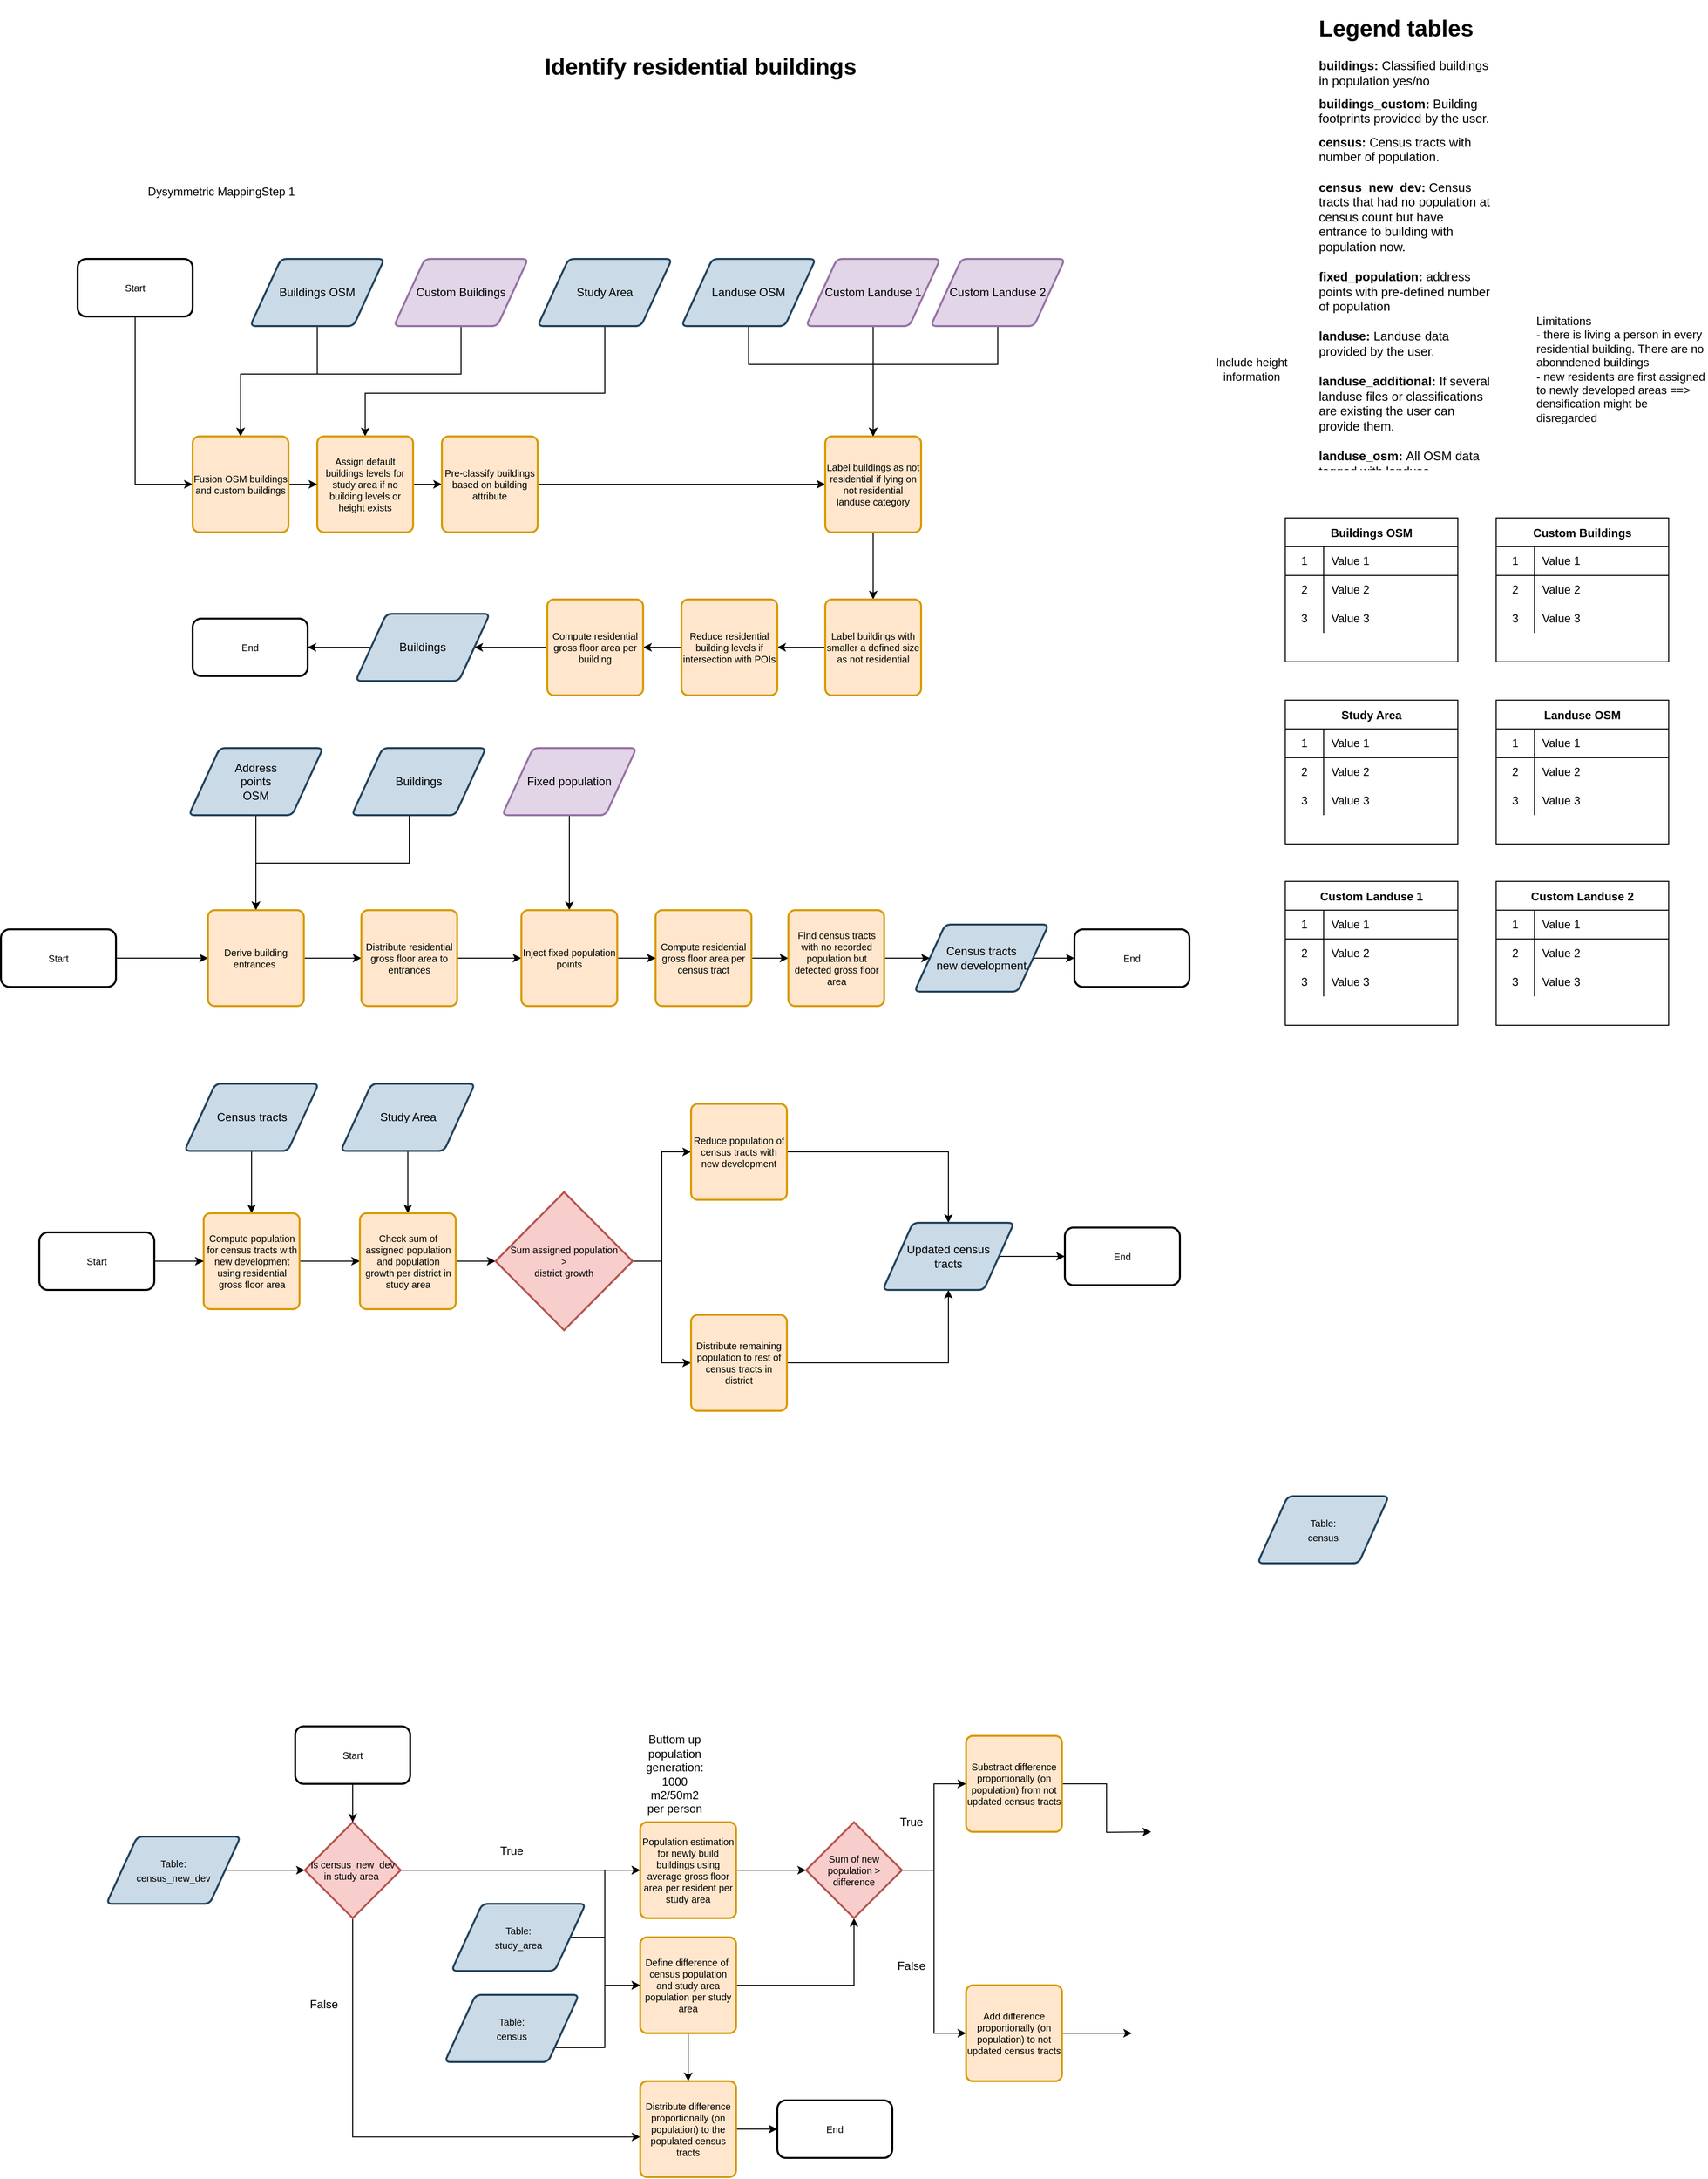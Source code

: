 <mxfile version="14.8.0" type="github" pages="2">
  <diagram id="gSiPfwgvA54Z1C3vehDS" name="Page-1">
    <mxGraphModel dx="2757" dy="1066" grid="1" gridSize="10" guides="1" tooltips="1" connect="1" arrows="1" fold="1" page="1" pageScale="1" pageWidth="827" pageHeight="1169" math="0" shadow="0">
      <root>
        <mxCell id="0" />
        <mxCell id="1" parent="0" />
        <mxCell id="zYgc90g8Zmz4CVXkP-po-25" style="edgeStyle=orthogonalEdgeStyle;rounded=0;orthogonalLoop=1;jettySize=auto;html=1;entryX=0;entryY=0.5;entryDx=0;entryDy=0;" parent="1" source="79B8dK87wqLwpo8yn6WV-3" target="Ia5hEZytAEmgdlomByLA-23" edge="1">
          <mxGeometry relative="1" as="geometry" />
        </mxCell>
        <mxCell id="79B8dK87wqLwpo8yn6WV-3" value="&lt;font style=&quot;font-size: 10px;&quot;&gt;Start&lt;/font&gt;" style="rounded=1;whiteSpace=wrap;html=1;strokeWidth=2;fontSize=10;" parent="1" vertex="1">
          <mxGeometry x="10" y="300" width="120" height="60" as="geometry" />
        </mxCell>
        <mxCell id="Ia5hEZytAEmgdlomByLA-24" style="edgeStyle=orthogonalEdgeStyle;rounded=0;orthogonalLoop=1;jettySize=auto;html=1;entryX=0.5;entryY=0;entryDx=0;entryDy=0;" parent="1" source="79B8dK87wqLwpo8yn6WV-5" target="Ia5hEZytAEmgdlomByLA-23" edge="1">
          <mxGeometry relative="1" as="geometry">
            <Array as="points">
              <mxPoint x="260" y="420" />
              <mxPoint x="180" y="420" />
            </Array>
          </mxGeometry>
        </mxCell>
        <mxCell id="79B8dK87wqLwpo8yn6WV-5" value="Buildings OSM" style="shape=parallelogram;html=1;strokeWidth=2;perimeter=parallelogramPerimeter;whiteSpace=wrap;rounded=1;arcSize=12;size=0.23;strokeColor=#23445d;fillColor=#CADAE6;" parent="1" vertex="1">
          <mxGeometry x="190" y="300" width="140" height="70" as="geometry" />
        </mxCell>
        <mxCell id="Ia5hEZytAEmgdlomByLA-28" style="edgeStyle=orthogonalEdgeStyle;rounded=0;orthogonalLoop=1;jettySize=auto;html=1;" parent="1" source="79B8dK87wqLwpo8yn6WV-6" target="79B8dK87wqLwpo8yn6WV-12" edge="1">
          <mxGeometry relative="1" as="geometry">
            <Array as="points">
              <mxPoint x="560" y="440" />
              <mxPoint x="310" y="440" />
            </Array>
          </mxGeometry>
        </mxCell>
        <mxCell id="79B8dK87wqLwpo8yn6WV-6" value="&lt;font style=&quot;font-size: 12px&quot;&gt;Study Area&lt;/font&gt;" style="shape=parallelogram;html=1;strokeWidth=2;perimeter=parallelogramPerimeter;whiteSpace=wrap;rounded=1;arcSize=12;size=0.23;strokeColor=#23445d;fillColor=#CADAE6;" parent="1" vertex="1">
          <mxGeometry x="490" y="300" width="140" height="70" as="geometry" />
        </mxCell>
        <mxCell id="79B8dK87wqLwpo8yn6WV-23" style="edgeStyle=orthogonalEdgeStyle;rounded=0;orthogonalLoop=1;jettySize=auto;html=1;entryX=0;entryY=0.5;entryDx=0;entryDy=0;fontSize=10;" parent="1" source="79B8dK87wqLwpo8yn6WV-12" target="79B8dK87wqLwpo8yn6WV-13" edge="1">
          <mxGeometry relative="1" as="geometry" />
        </mxCell>
        <mxCell id="79B8dK87wqLwpo8yn6WV-12" value="Assign default buildings levels for study area if no building levels or height exists" style="rounded=1;whiteSpace=wrap;html=1;absoluteArcSize=1;arcSize=14;strokeWidth=2;fontSize=10;fillColor=#ffe6cc;strokeColor=#d79b00;" parent="1" vertex="1">
          <mxGeometry x="260" y="485" width="100" height="100" as="geometry" />
        </mxCell>
        <mxCell id="dN0qMM9BU-N8yEWdNGNO-8" style="edgeStyle=orthogonalEdgeStyle;rounded=0;orthogonalLoop=1;jettySize=auto;html=1;entryX=0;entryY=0.5;entryDx=0;entryDy=0;" parent="1" source="79B8dK87wqLwpo8yn6WV-13" target="79B8dK87wqLwpo8yn6WV-25" edge="1">
          <mxGeometry relative="1" as="geometry" />
        </mxCell>
        <mxCell id="79B8dK87wqLwpo8yn6WV-13" value="Pre-classify buildings based on building attribute" style="rounded=1;whiteSpace=wrap;html=1;absoluteArcSize=1;arcSize=14;strokeWidth=2;fontSize=10;fillColor=#ffe6cc;strokeColor=#d79b00;" parent="1" vertex="1">
          <mxGeometry x="390" y="485" width="100" height="100" as="geometry" />
        </mxCell>
        <mxCell id="dN0qMM9BU-N8yEWdNGNO-6" value="" style="edgeStyle=orthogonalEdgeStyle;rounded=0;orthogonalLoop=1;jettySize=auto;html=1;" parent="1" source="79B8dK87wqLwpo8yn6WV-18" target="79B8dK87wqLwpo8yn6WV-25" edge="1">
          <mxGeometry relative="1" as="geometry" />
        </mxCell>
        <mxCell id="79B8dK87wqLwpo8yn6WV-18" value="&lt;font style=&quot;font-size: 12px&quot;&gt;Custom Landuse 1&lt;/font&gt;" style="shape=parallelogram;html=1;strokeWidth=2;perimeter=parallelogramPerimeter;whiteSpace=wrap;rounded=1;arcSize=12;size=0.23;strokeColor=#9673a6;fillColor=#e1d5e7;" parent="1" vertex="1">
          <mxGeometry x="770" y="300" width="140" height="70" as="geometry" />
        </mxCell>
        <mxCell id="Ia5hEZytAEmgdlomByLA-5" style="edgeStyle=orthogonalEdgeStyle;rounded=0;orthogonalLoop=1;jettySize=auto;html=1;" parent="1" source="79B8dK87wqLwpo8yn6WV-24" target="79B8dK87wqLwpo8yn6WV-25" edge="1">
          <mxGeometry relative="1" as="geometry">
            <Array as="points">
              <mxPoint x="710" y="410" />
              <mxPoint x="840" y="410" />
            </Array>
          </mxGeometry>
        </mxCell>
        <mxCell id="79B8dK87wqLwpo8yn6WV-24" value="&lt;font&gt;&lt;font style=&quot;font-size: 12px&quot;&gt;Landuse OSM&lt;/font&gt;&lt;br&gt;&lt;/font&gt;" style="shape=parallelogram;html=1;strokeWidth=2;perimeter=parallelogramPerimeter;whiteSpace=wrap;rounded=1;arcSize=12;size=0.23;strokeColor=#23445d;fillColor=#CADAE6;" parent="1" vertex="1">
          <mxGeometry x="640" y="300" width="140" height="70" as="geometry" />
        </mxCell>
        <mxCell id="dN0qMM9BU-N8yEWdNGNO-9" value="" style="edgeStyle=orthogonalEdgeStyle;rounded=0;orthogonalLoop=1;jettySize=auto;html=1;" parent="1" source="79B8dK87wqLwpo8yn6WV-25" target="79B8dK87wqLwpo8yn6WV-40" edge="1">
          <mxGeometry relative="1" as="geometry" />
        </mxCell>
        <mxCell id="79B8dK87wqLwpo8yn6WV-25" value="Label buildings as not residential if lying on not residential landuse category" style="rounded=1;whiteSpace=wrap;html=1;absoluteArcSize=1;arcSize=14;strokeWidth=2;fontSize=10;fillColor=#ffe6cc;strokeColor=#d79b00;" parent="1" vertex="1">
          <mxGeometry x="790" y="485" width="100" height="100" as="geometry" />
        </mxCell>
        <mxCell id="Ia5hEZytAEmgdlomByLA-22" value="" style="edgeStyle=orthogonalEdgeStyle;rounded=0;orthogonalLoop=1;jettySize=auto;html=1;" parent="1" source="79B8dK87wqLwpo8yn6WV-40" target="79B8dK87wqLwpo8yn6WV-42" edge="1">
          <mxGeometry relative="1" as="geometry" />
        </mxCell>
        <mxCell id="79B8dK87wqLwpo8yn6WV-40" value="Label buildings with smaller a defined size as not residential" style="rounded=1;whiteSpace=wrap;html=1;absoluteArcSize=1;arcSize=14;strokeWidth=2;fontSize=10;fillColor=#ffe6cc;strokeColor=#d79b00;" parent="1" vertex="1">
          <mxGeometry x="790" y="655" width="100" height="100" as="geometry" />
        </mxCell>
        <mxCell id="zYgc90g8Zmz4CVXkP-po-23" value="" style="edgeStyle=orthogonalEdgeStyle;rounded=0;orthogonalLoop=1;jettySize=auto;html=1;" parent="1" source="79B8dK87wqLwpo8yn6WV-42" target="Ia5hEZytAEmgdlomByLA-44" edge="1">
          <mxGeometry relative="1" as="geometry" />
        </mxCell>
        <mxCell id="79B8dK87wqLwpo8yn6WV-42" value="Reduce residential building levels if intersection with POIs" style="rounded=1;whiteSpace=wrap;html=1;absoluteArcSize=1;arcSize=14;strokeWidth=2;fontSize=10;fillColor=#ffe6cc;strokeColor=#d79b00;" parent="1" vertex="1">
          <mxGeometry x="640" y="655" width="100" height="100" as="geometry" />
        </mxCell>
        <mxCell id="Ia5hEZytAEmgdlomByLA-26" style="edgeStyle=orthogonalEdgeStyle;rounded=0;orthogonalLoop=1;jettySize=auto;html=1;entryX=0.5;entryY=0;entryDx=0;entryDy=0;" parent="1" source="Ia5hEZytAEmgdlomByLA-1" target="Ia5hEZytAEmgdlomByLA-23" edge="1">
          <mxGeometry relative="1" as="geometry">
            <Array as="points">
              <mxPoint x="410" y="420" />
              <mxPoint x="180" y="420" />
            </Array>
          </mxGeometry>
        </mxCell>
        <mxCell id="Ia5hEZytAEmgdlomByLA-1" value="&lt;font style=&quot;font-size: 12px&quot;&gt;Custom Buildings&lt;/font&gt;" style="shape=parallelogram;html=1;strokeWidth=2;perimeter=parallelogramPerimeter;whiteSpace=wrap;rounded=1;arcSize=12;size=0.23;strokeColor=#9673a6;fillColor=#e1d5e7;" parent="1" vertex="1">
          <mxGeometry x="340" y="300" width="140" height="70" as="geometry" />
        </mxCell>
        <mxCell id="Ia5hEZytAEmgdlomByLA-27" value="" style="edgeStyle=orthogonalEdgeStyle;rounded=0;orthogonalLoop=1;jettySize=auto;html=1;" parent="1" source="Ia5hEZytAEmgdlomByLA-23" target="79B8dK87wqLwpo8yn6WV-12" edge="1">
          <mxGeometry relative="1" as="geometry" />
        </mxCell>
        <mxCell id="Ia5hEZytAEmgdlomByLA-23" value="Fusion OSM buildings and custom buildings" style="rounded=1;whiteSpace=wrap;html=1;absoluteArcSize=1;arcSize=14;strokeWidth=2;fontSize=10;fillColor=#ffe6cc;strokeColor=#d79b00;" parent="1" vertex="1">
          <mxGeometry x="130" y="485" width="100" height="100" as="geometry" />
        </mxCell>
        <mxCell id="Ia5hEZytAEmgdlomByLA-30" value="&lt;font style=&quot;font-size: 10px&quot;&gt;End&lt;/font&gt;" style="rounded=1;whiteSpace=wrap;html=1;strokeWidth=2;fontSize=10;" parent="1" vertex="1">
          <mxGeometry x="130" y="675" width="120" height="60" as="geometry" />
        </mxCell>
        <mxCell id="wJF8mjxWtDOm_poNGh10-41" value="" style="edgeStyle=orthogonalEdgeStyle;rounded=0;orthogonalLoop=1;jettySize=auto;html=1;" parent="1" source="Ia5hEZytAEmgdlomByLA-39" target="Ia5hEZytAEmgdlomByLA-43" edge="1">
          <mxGeometry relative="1" as="geometry" />
        </mxCell>
        <mxCell id="Ia5hEZytAEmgdlomByLA-39" value="&lt;font style=&quot;font-size: 10px&quot;&gt;Start&lt;/font&gt;" style="rounded=1;whiteSpace=wrap;html=1;strokeWidth=2;fontSize=10;" parent="1" vertex="1">
          <mxGeometry x="-70" y="999" width="120" height="60" as="geometry" />
        </mxCell>
        <mxCell id="zYgc90g8Zmz4CVXkP-po-4" style="edgeStyle=orthogonalEdgeStyle;rounded=0;orthogonalLoop=1;jettySize=auto;html=1;" parent="1" source="Ia5hEZytAEmgdlomByLA-40" target="Ia5hEZytAEmgdlomByLA-43" edge="1">
          <mxGeometry relative="1" as="geometry">
            <Array as="points">
              <mxPoint x="356" y="930" />
              <mxPoint x="196" y="930" />
            </Array>
          </mxGeometry>
        </mxCell>
        <mxCell id="Ia5hEZytAEmgdlomByLA-40" value="&lt;font&gt;&lt;font style=&quot;font-size: 12px&quot;&gt;Buildings&lt;/font&gt;&lt;br&gt;&lt;/font&gt;" style="shape=parallelogram;html=1;strokeWidth=2;perimeter=parallelogramPerimeter;whiteSpace=wrap;rounded=1;arcSize=12;size=0.23;strokeColor=#23445d;fillColor=#CADAE6;" parent="1" vertex="1">
          <mxGeometry x="296" y="810" width="140" height="70" as="geometry" />
        </mxCell>
        <mxCell id="Ia5hEZytAEmgdlomByLA-45" value="" style="edgeStyle=orthogonalEdgeStyle;rounded=0;orthogonalLoop=1;jettySize=auto;html=1;" parent="1" source="Ia5hEZytAEmgdlomByLA-42" target="Ia5hEZytAEmgdlomByLA-43" edge="1">
          <mxGeometry relative="1" as="geometry" />
        </mxCell>
        <mxCell id="Ia5hEZytAEmgdlomByLA-42" value="&lt;font&gt;&lt;font style=&quot;font-size: 12px&quot;&gt;Address&lt;br&gt;points &lt;br&gt;OSM&lt;/font&gt;&lt;br&gt;&lt;/font&gt;" style="shape=parallelogram;html=1;strokeWidth=2;perimeter=parallelogramPerimeter;whiteSpace=wrap;rounded=1;arcSize=12;size=0.23;strokeColor=#23445d;fillColor=#CADAE6;" parent="1" vertex="1">
          <mxGeometry x="126" y="810" width="140" height="70" as="geometry" />
        </mxCell>
        <mxCell id="zYgc90g8Zmz4CVXkP-po-5" value="" style="edgeStyle=orthogonalEdgeStyle;rounded=0;orthogonalLoop=1;jettySize=auto;html=1;" parent="1" source="Ia5hEZytAEmgdlomByLA-43" target="Ia5hEZytAEmgdlomByLA-47" edge="1">
          <mxGeometry relative="1" as="geometry" />
        </mxCell>
        <mxCell id="Ia5hEZytAEmgdlomByLA-43" value="Derive building entrances&amp;nbsp;" style="rounded=1;whiteSpace=wrap;html=1;absoluteArcSize=1;arcSize=14;strokeWidth=2;fontSize=10;fillColor=#ffe6cc;strokeColor=#d79b00;" parent="1" vertex="1">
          <mxGeometry x="146" y="979" width="100" height="100" as="geometry" />
        </mxCell>
        <mxCell id="zYgc90g8Zmz4CVXkP-po-22" value="" style="edgeStyle=orthogonalEdgeStyle;rounded=0;orthogonalLoop=1;jettySize=auto;html=1;" parent="1" source="Ia5hEZytAEmgdlomByLA-44" target="zYgc90g8Zmz4CVXkP-po-21" edge="1">
          <mxGeometry relative="1" as="geometry" />
        </mxCell>
        <mxCell id="Ia5hEZytAEmgdlomByLA-44" value="Compute residential gross floor area per building" style="rounded=1;whiteSpace=wrap;html=1;absoluteArcSize=1;arcSize=14;strokeWidth=2;fontSize=10;fillColor=#ffe6cc;strokeColor=#d79b00;" parent="1" vertex="1">
          <mxGeometry x="500" y="655" width="100" height="100" as="geometry" />
        </mxCell>
        <mxCell id="9iY5AjlihuMi9OCF5Ucr-62" value="" style="edgeStyle=orthogonalEdgeStyle;rounded=0;orthogonalLoop=1;jettySize=auto;html=1;" edge="1" parent="1" source="Ia5hEZytAEmgdlomByLA-47" target="zYgc90g8Zmz4CVXkP-po-9">
          <mxGeometry relative="1" as="geometry" />
        </mxCell>
        <mxCell id="Ia5hEZytAEmgdlomByLA-47" value="Distribute residential gross floor area to entrances" style="rounded=1;whiteSpace=wrap;html=1;absoluteArcSize=1;arcSize=14;strokeWidth=2;fontSize=10;fillColor=#ffe6cc;strokeColor=#d79b00;" parent="1" vertex="1">
          <mxGeometry x="306" y="979" width="100" height="100" as="geometry" />
        </mxCell>
        <mxCell id="zYgc90g8Zmz4CVXkP-po-10" value="" style="edgeStyle=orthogonalEdgeStyle;rounded=0;orthogonalLoop=1;jettySize=auto;html=1;" parent="1" source="Ia5hEZytAEmgdlomByLA-49" target="zYgc90g8Zmz4CVXkP-po-9" edge="1">
          <mxGeometry relative="1" as="geometry" />
        </mxCell>
        <mxCell id="Ia5hEZytAEmgdlomByLA-49" value="&lt;font&gt;&lt;font style=&quot;font-size: 12px&quot;&gt;Fixed population&lt;/font&gt;&lt;br&gt;&lt;/font&gt;" style="shape=parallelogram;html=1;strokeWidth=2;perimeter=parallelogramPerimeter;whiteSpace=wrap;rounded=1;arcSize=12;size=0.23;strokeColor=#9673a6;fillColor=#e1d5e7;" parent="1" vertex="1">
          <mxGeometry x="453" y="810" width="140" height="70" as="geometry" />
        </mxCell>
        <mxCell id="zYgc90g8Zmz4CVXkP-po-1" value="&lt;font style=&quot;font-size: 24px&quot;&gt;&lt;b&gt;Identify residential buildings&lt;/b&gt;&lt;/font&gt;" style="text;html=1;strokeColor=none;fillColor=none;align=center;verticalAlign=middle;whiteSpace=wrap;rounded=0;" parent="1" vertex="1">
          <mxGeometry x="310" y="90" width="700" height="20" as="geometry" />
        </mxCell>
        <mxCell id="9iY5AjlihuMi9OCF5Ucr-68" value="" style="edgeStyle=orthogonalEdgeStyle;rounded=0;orthogonalLoop=1;jettySize=auto;html=1;" edge="1" parent="1" source="zYgc90g8Zmz4CVXkP-po-6" target="9iY5AjlihuMi9OCF5Ucr-65">
          <mxGeometry relative="1" as="geometry" />
        </mxCell>
        <mxCell id="zYgc90g8Zmz4CVXkP-po-6" value="Compute residential gross floor area per census tract" style="rounded=1;whiteSpace=wrap;html=1;absoluteArcSize=1;arcSize=14;strokeWidth=2;fontSize=10;fillColor=#ffe6cc;strokeColor=#d79b00;" parent="1" vertex="1">
          <mxGeometry x="613" y="979" width="100" height="100" as="geometry" />
        </mxCell>
        <mxCell id="9iY5AjlihuMi9OCF5Ucr-67" value="" style="edgeStyle=orthogonalEdgeStyle;rounded=0;orthogonalLoop=1;jettySize=auto;html=1;" edge="1" parent="1" source="zYgc90g8Zmz4CVXkP-po-9" target="zYgc90g8Zmz4CVXkP-po-6">
          <mxGeometry relative="1" as="geometry" />
        </mxCell>
        <mxCell id="zYgc90g8Zmz4CVXkP-po-9" value="Inject fixed population points" style="rounded=1;whiteSpace=wrap;html=1;absoluteArcSize=1;arcSize=14;strokeWidth=2;fontSize=10;fillColor=#ffe6cc;strokeColor=#d79b00;" parent="1" vertex="1">
          <mxGeometry x="473" y="979" width="100" height="100" as="geometry" />
        </mxCell>
        <mxCell id="zYgc90g8Zmz4CVXkP-po-17" value="Limitations&lt;br&gt;- there is living a person in every residential building. There are no abonndened buildings&lt;br&gt;- new residents are first assigned to newly developed areas ==&amp;gt; densification might be disregarded&lt;br&gt;" style="text;html=1;strokeColor=none;fillColor=none;align=left;verticalAlign=middle;whiteSpace=wrap;rounded=0;" parent="1" vertex="1">
          <mxGeometry x="1530" y="320" width="180" height="190" as="geometry" />
        </mxCell>
        <mxCell id="2Fmk_maczDosi2yWpNws-46" value="" style="edgeStyle=orthogonalEdgeStyle;rounded=0;orthogonalLoop=1;jettySize=auto;html=1;" parent="1" source="zYgc90g8Zmz4CVXkP-po-21" target="Ia5hEZytAEmgdlomByLA-30" edge="1">
          <mxGeometry relative="1" as="geometry" />
        </mxCell>
        <mxCell id="zYgc90g8Zmz4CVXkP-po-21" value="&lt;font&gt;&lt;font style=&quot;font-size: 12px&quot;&gt;Buildings&lt;/font&gt;&lt;br&gt;&lt;/font&gt;" style="shape=parallelogram;html=1;strokeWidth=2;perimeter=parallelogramPerimeter;whiteSpace=wrap;rounded=1;arcSize=12;size=0.23;strokeColor=#23445d;fillColor=#CADAE6;" parent="1" vertex="1">
          <mxGeometry x="300" y="670" width="140" height="70" as="geometry" />
        </mxCell>
        <mxCell id="zYgc90g8Zmz4CVXkP-po-24" value="&lt;h1&gt;&lt;span&gt;Legend tables&lt;/span&gt;&lt;/h1&gt;&lt;h1 style=&quot;font-size: 13px&quot;&gt;&lt;font style=&quot;font-size: 13px&quot;&gt;buildings: &lt;span style=&quot;font-weight: normal&quot;&gt;Classified buildings in population yes/no&amp;nbsp;&lt;/span&gt;&lt;/font&gt;&lt;/h1&gt;&lt;h1 style=&quot;font-size: 13px&quot;&gt;buildings_custom:&lt;span style=&quot;font-weight: normal&quot;&gt; Building footprints provided by the user.&lt;/span&gt;&lt;/h1&gt;&lt;div style=&quot;font-size: 13px&quot;&gt;&lt;font style=&quot;font-size: 13px&quot;&gt;&lt;b&gt;census: &lt;/b&gt;Census tracts with number of population.&lt;/font&gt;&lt;/div&gt;&lt;div style=&quot;font-size: 13px&quot;&gt;&lt;font style=&quot;font-size: 13px&quot;&gt;&lt;br&gt;&lt;/font&gt;&lt;/div&gt;&lt;div style=&quot;font-size: 13px&quot;&gt;&lt;font style=&quot;font-size: 13px&quot;&gt;&lt;b&gt;census_new_dev: &lt;/b&gt;Census tracts that had no population at census count but have entrance to building with population now.&lt;/font&gt;&lt;/div&gt;&lt;div style=&quot;font-size: 13px&quot;&gt;&lt;font style=&quot;font-size: 13px&quot;&gt;&lt;b&gt;&lt;br&gt;&lt;/b&gt;&lt;/font&gt;&lt;/div&gt;&lt;div style=&quot;font-size: 13px&quot;&gt;&lt;b&gt;fixed_population: &lt;/b&gt;address points with pre-defined number of population&lt;/div&gt;&lt;div style=&quot;font-size: 13px&quot;&gt;&lt;font style=&quot;font-size: 13px&quot;&gt;&lt;b&gt;&lt;br&gt;&lt;/b&gt;&lt;/font&gt;&lt;/div&gt;&lt;div style=&quot;font-size: 13px&quot;&gt;&lt;font style=&quot;font-size: 13px&quot;&gt;&lt;b&gt;landuse: &lt;/b&gt;Landuse data provided by the user.&lt;/font&gt;&lt;/div&gt;&lt;div style=&quot;font-size: 13px&quot;&gt;&lt;span style=&quot;font-weight: normal&quot;&gt;&lt;font style=&quot;font-size: 13px&quot;&gt;&lt;br&gt;&lt;/font&gt;&lt;/span&gt;&lt;/div&gt;&lt;div style=&quot;font-size: 13px&quot;&gt;&lt;font style=&quot;font-size: 13px&quot;&gt;&lt;b&gt;landuse_additional:&lt;/b&gt; If several landuse files or classifications are existing the user can provide them.&lt;/font&gt;&lt;/div&gt;&lt;div style=&quot;font-size: 13px&quot;&gt;&lt;font style=&quot;font-size: 13px&quot;&gt;&lt;br&gt;&lt;/font&gt;&lt;/div&gt;&lt;div style=&quot;font-size: 13px&quot;&gt;&lt;font style=&quot;font-size: 13px&quot;&gt;&lt;b&gt;landuse_osm: &lt;/b&gt;All OSM data tagged with landuse.&amp;nbsp;&lt;/font&gt;&lt;/div&gt;&lt;h1 style=&quot;font-size: 13px&quot;&gt;&lt;font style=&quot;font-size: 13px&quot;&gt;planet_osm_polygon:&lt;span style=&quot;font-weight: normal&quot;&gt; All OSM data modelled as Polygon&lt;/span&gt;&lt;/font&gt;&lt;/h1&gt;&lt;div&gt;&lt;font style=&quot;font-size: 13px&quot;&gt;&lt;h1 style=&quot;font-size: 13px&quot;&gt;planet_osm_point:&lt;span style=&quot;font-weight: normal&quot;&gt;&amp;nbsp;All OSM data modelled as Point&lt;/span&gt;&lt;/h1&gt;&lt;div&gt;&lt;span style=&quot;font-weight: normal&quot;&gt;&lt;br&gt;&lt;/span&gt;&lt;/div&gt;&lt;div&gt;&lt;span style=&quot;font-weight: normal&quot;&gt;&lt;br&gt;&lt;/span&gt;&lt;/div&gt;&lt;/font&gt;&lt;/div&gt;&lt;div style=&quot;font-size: 13px&quot;&gt;&lt;span style=&quot;font-weight: normal&quot;&gt;&lt;font style=&quot;font-size: 13px&quot;&gt;&lt;br&gt;&lt;/font&gt;&lt;/span&gt;&lt;/div&gt;&lt;div style=&quot;font-size: 13px&quot;&gt;&lt;span style=&quot;font-weight: normal&quot;&gt;&lt;br&gt;&lt;/span&gt;&lt;/div&gt;&lt;div&gt;&lt;span style=&quot;font-weight: normal&quot;&gt;&lt;br&gt;&lt;/span&gt;&lt;/div&gt;&lt;div&gt;&lt;span style=&quot;font-weight: normal&quot;&gt;&lt;br&gt;&lt;/span&gt;&lt;/div&gt;&lt;div&gt;&lt;span style=&quot;font-weight: normal&quot;&gt;&lt;br&gt;&lt;/span&gt;&lt;/div&gt;" style="text;html=1;strokeColor=none;fillColor=none;spacing=5;spacingTop=-20;whiteSpace=wrap;overflow=hidden;rounded=0;" parent="1" vertex="1">
          <mxGeometry x="1300" y="40" width="190" height="480" as="geometry" />
        </mxCell>
        <mxCell id="2Fmk_maczDosi2yWpNws-30" style="edgeStyle=orthogonalEdgeStyle;rounded=0;orthogonalLoop=1;jettySize=auto;html=1;entryX=0;entryY=0.5;entryDx=0;entryDy=0;" parent="1" source="wJF8mjxWtDOm_poNGh10-19" target="wJF8mjxWtDOm_poNGh10-20" edge="1">
          <mxGeometry relative="1" as="geometry">
            <Array as="points">
              <mxPoint x="560" y="2050" />
              <mxPoint x="560" y="2100" />
            </Array>
          </mxGeometry>
        </mxCell>
        <mxCell id="2Fmk_maczDosi2yWpNws-45" value="" style="edgeStyle=orthogonalEdgeStyle;rounded=0;orthogonalLoop=1;jettySize=auto;html=1;entryX=0;entryY=0.5;entryDx=0;entryDy=0;" parent="1" source="wJF8mjxWtDOm_poNGh10-19" target="2Fmk_maczDosi2yWpNws-13" edge="1">
          <mxGeometry relative="1" as="geometry">
            <mxPoint x="590" y="1980" as="targetPoint" />
            <Array as="points">
              <mxPoint x="560" y="2050" />
              <mxPoint x="560" y="1980" />
            </Array>
          </mxGeometry>
        </mxCell>
        <mxCell id="wJF8mjxWtDOm_poNGh10-19" value="&lt;font style=&quot;font-size: 10px&quot;&gt;Table:&lt;br&gt;study_area&lt;br&gt;&lt;/font&gt;" style="shape=parallelogram;html=1;strokeWidth=2;perimeter=parallelogramPerimeter;whiteSpace=wrap;rounded=1;arcSize=12;size=0.23;strokeColor=#23445d;fillColor=#CADAE6;" parent="1" vertex="1">
          <mxGeometry x="400" y="2015" width="140" height="70" as="geometry" />
        </mxCell>
        <mxCell id="2Fmk_maczDosi2yWpNws-16" value="" style="edgeStyle=orthogonalEdgeStyle;rounded=0;orthogonalLoop=1;jettySize=auto;html=1;" parent="1" source="wJF8mjxWtDOm_poNGh10-20" target="2Fmk_maczDosi2yWpNws-12" edge="1">
          <mxGeometry relative="1" as="geometry" />
        </mxCell>
        <mxCell id="2Fmk_maczDosi2yWpNws-22" style="edgeStyle=orthogonalEdgeStyle;rounded=0;orthogonalLoop=1;jettySize=auto;html=1;entryX=0.5;entryY=1;entryDx=0;entryDy=0;entryPerimeter=0;" parent="1" source="wJF8mjxWtDOm_poNGh10-20" target="2Fmk_maczDosi2yWpNws-18" edge="1">
          <mxGeometry relative="1" as="geometry" />
        </mxCell>
        <mxCell id="wJF8mjxWtDOm_poNGh10-20" value="Define difference of&amp;nbsp; census population and study area population per study area" style="rounded=1;whiteSpace=wrap;html=1;absoluteArcSize=1;arcSize=14;strokeWidth=2;fontSize=10;fillColor=#ffe6cc;strokeColor=#d79b00;" parent="1" vertex="1">
          <mxGeometry x="597" y="2050" width="100" height="100" as="geometry" />
        </mxCell>
        <mxCell id="2Fmk_maczDosi2yWpNws-31" style="edgeStyle=orthogonalEdgeStyle;rounded=0;orthogonalLoop=1;jettySize=auto;html=1;entryX=0;entryY=0.5;entryDx=0;entryDy=0;" parent="1" source="wJF8mjxWtDOm_poNGh10-22" target="wJF8mjxWtDOm_poNGh10-20" edge="1">
          <mxGeometry relative="1" as="geometry">
            <Array as="points">
              <mxPoint x="560" y="2165" />
              <mxPoint x="560" y="2100" />
            </Array>
          </mxGeometry>
        </mxCell>
        <mxCell id="wJF8mjxWtDOm_poNGh10-22" value="&lt;font style=&quot;font-size: 10px&quot;&gt;Table:&lt;br&gt;census&lt;br&gt;&lt;/font&gt;" style="shape=parallelogram;html=1;strokeWidth=2;perimeter=parallelogramPerimeter;whiteSpace=wrap;rounded=1;arcSize=12;size=0.23;strokeColor=#23445d;fillColor=#CADAE6;" parent="1" vertex="1">
          <mxGeometry x="393" y="2110" width="140" height="70" as="geometry" />
        </mxCell>
        <mxCell id="wJF8mjxWtDOm_poNGh10-87" style="edgeStyle=orthogonalEdgeStyle;rounded=0;orthogonalLoop=1;jettySize=auto;html=1;entryX=0;entryY=0.5;entryDx=0;entryDy=0;entryPerimeter=0;" parent="1" source="wJF8mjxWtDOm_poNGh10-76" target="wJF8mjxWtDOm_poNGh10-77" edge="1">
          <mxGeometry relative="1" as="geometry" />
        </mxCell>
        <mxCell id="wJF8mjxWtDOm_poNGh10-76" value="&lt;font style=&quot;font-size: 10px&quot;&gt;Table:&lt;br&gt;census_new_dev&lt;br&gt;&lt;/font&gt;" style="shape=parallelogram;html=1;strokeWidth=2;perimeter=parallelogramPerimeter;whiteSpace=wrap;rounded=1;arcSize=12;size=0.23;strokeColor=#23445d;fillColor=#CADAE6;" parent="1" vertex="1">
          <mxGeometry x="40" y="1945" width="140" height="70" as="geometry" />
        </mxCell>
        <mxCell id="2Fmk_maczDosi2yWpNws-6" value="" style="edgeStyle=orthogonalEdgeStyle;rounded=0;orthogonalLoop=1;jettySize=auto;html=1;entryX=0;entryY=0.5;entryDx=0;entryDy=0;" parent="1" source="wJF8mjxWtDOm_poNGh10-77" target="2Fmk_maczDosi2yWpNws-13" edge="1">
          <mxGeometry relative="1" as="geometry">
            <mxPoint x="577" y="1980" as="targetPoint" />
          </mxGeometry>
        </mxCell>
        <mxCell id="2Fmk_maczDosi2yWpNws-23" style="edgeStyle=orthogonalEdgeStyle;rounded=0;orthogonalLoop=1;jettySize=auto;html=1;entryX=0.001;entryY=0.581;entryDx=0;entryDy=0;entryPerimeter=0;" parent="1" source="wJF8mjxWtDOm_poNGh10-77" target="2Fmk_maczDosi2yWpNws-12" edge="1">
          <mxGeometry relative="1" as="geometry">
            <Array as="points">
              <mxPoint x="297" y="2258" />
            </Array>
          </mxGeometry>
        </mxCell>
        <mxCell id="wJF8mjxWtDOm_poNGh10-77" value="Is census_new_dev in study area&amp;nbsp;" style="strokeWidth=2;html=1;shape=mxgraph.flowchart.decision;whiteSpace=wrap;rounded=1;fontSize=10;fillColor=#f8cecc;strokeColor=#b85450;" parent="1" vertex="1">
          <mxGeometry x="247" y="1930" width="100" height="100" as="geometry" />
        </mxCell>
        <mxCell id="wJF8mjxWtDOm_poNGh10-83" value="True" style="text;html=1;strokeColor=none;fillColor=none;align=center;verticalAlign=middle;whiteSpace=wrap;rounded=0;" parent="1" vertex="1">
          <mxGeometry x="443" y="1950" width="40" height="20" as="geometry" />
        </mxCell>
        <mxCell id="wJF8mjxWtDOm_poNGh10-85" value="False" style="text;html=1;strokeColor=none;fillColor=none;align=center;verticalAlign=middle;whiteSpace=wrap;rounded=0;" parent="1" vertex="1">
          <mxGeometry x="860" y="2070" width="40" height="20" as="geometry" />
        </mxCell>
        <mxCell id="2Fmk_maczDosi2yWpNws-37" value="" style="edgeStyle=orthogonalEdgeStyle;rounded=0;orthogonalLoop=1;jettySize=auto;html=1;" parent="1" source="2Fmk_maczDosi2yWpNws-12" target="2Fmk_maczDosi2yWpNws-36" edge="1">
          <mxGeometry relative="1" as="geometry" />
        </mxCell>
        <mxCell id="2Fmk_maczDosi2yWpNws-12" value="Distribute difference proportionally (on population) to the populated census tracts" style="rounded=1;whiteSpace=wrap;html=1;absoluteArcSize=1;arcSize=14;strokeWidth=2;fontSize=10;fillColor=#ffe6cc;strokeColor=#d79b00;" parent="1" vertex="1">
          <mxGeometry x="597" y="2200" width="100" height="100" as="geometry" />
        </mxCell>
        <mxCell id="2Fmk_maczDosi2yWpNws-19" value="" style="edgeStyle=orthogonalEdgeStyle;rounded=0;orthogonalLoop=1;jettySize=auto;html=1;" parent="1" source="2Fmk_maczDosi2yWpNws-13" target="2Fmk_maczDosi2yWpNws-18" edge="1">
          <mxGeometry relative="1" as="geometry" />
        </mxCell>
        <mxCell id="2Fmk_maczDosi2yWpNws-13" value="Population estimation for newly build buildings using average gross floor area per resident per study area" style="rounded=1;whiteSpace=wrap;html=1;absoluteArcSize=1;arcSize=14;strokeWidth=2;fontSize=10;fillColor=#ffe6cc;strokeColor=#d79b00;" parent="1" vertex="1">
          <mxGeometry x="597" y="1930" width="100" height="100" as="geometry" />
        </mxCell>
        <mxCell id="2Fmk_maczDosi2yWpNws-24" style="edgeStyle=orthogonalEdgeStyle;rounded=0;orthogonalLoop=1;jettySize=auto;html=1;entryX=0;entryY=0.5;entryDx=0;entryDy=0;" parent="1" source="2Fmk_maczDosi2yWpNws-18" target="2Fmk_maczDosi2yWpNws-20" edge="1">
          <mxGeometry relative="1" as="geometry" />
        </mxCell>
        <mxCell id="2Fmk_maczDosi2yWpNws-25" style="edgeStyle=orthogonalEdgeStyle;rounded=0;orthogonalLoop=1;jettySize=auto;html=1;entryX=0;entryY=0.5;entryDx=0;entryDy=0;" parent="1" source="2Fmk_maczDosi2yWpNws-18" target="2Fmk_maczDosi2yWpNws-21" edge="1">
          <mxGeometry relative="1" as="geometry" />
        </mxCell>
        <mxCell id="2Fmk_maczDosi2yWpNws-18" value="Sum of new population &amp;gt; difference" style="strokeWidth=2;html=1;shape=mxgraph.flowchart.decision;whiteSpace=wrap;rounded=1;fontSize=10;fillColor=#f8cecc;strokeColor=#b85450;" parent="1" vertex="1">
          <mxGeometry x="770" y="1930" width="100" height="100" as="geometry" />
        </mxCell>
        <mxCell id="2Fmk_maczDosi2yWpNws-40" value="" style="edgeStyle=orthogonalEdgeStyle;rounded=0;orthogonalLoop=1;jettySize=auto;html=1;" parent="1" source="2Fmk_maczDosi2yWpNws-20" edge="1">
          <mxGeometry relative="1" as="geometry">
            <mxPoint x="1130" y="1940" as="targetPoint" />
          </mxGeometry>
        </mxCell>
        <mxCell id="2Fmk_maczDosi2yWpNws-20" value="Substract difference proportionally (on population) from not updated census tracts" style="rounded=1;whiteSpace=wrap;html=1;absoluteArcSize=1;arcSize=14;strokeWidth=2;fontSize=10;fillColor=#ffe6cc;strokeColor=#d79b00;" parent="1" vertex="1">
          <mxGeometry x="937" y="1840" width="100" height="100" as="geometry" />
        </mxCell>
        <mxCell id="2Fmk_maczDosi2yWpNws-38" value="" style="edgeStyle=orthogonalEdgeStyle;rounded=0;orthogonalLoop=1;jettySize=auto;html=1;" parent="1" source="2Fmk_maczDosi2yWpNws-21" edge="1">
          <mxGeometry relative="1" as="geometry">
            <mxPoint x="1110" y="2150" as="targetPoint" />
          </mxGeometry>
        </mxCell>
        <mxCell id="2Fmk_maczDosi2yWpNws-21" value="Add difference proportionally (on population) to not updated census tracts" style="rounded=1;whiteSpace=wrap;html=1;absoluteArcSize=1;arcSize=14;strokeWidth=2;fontSize=10;fillColor=#ffe6cc;strokeColor=#d79b00;" parent="1" vertex="1">
          <mxGeometry x="937" y="2100" width="100" height="100" as="geometry" />
        </mxCell>
        <mxCell id="2Fmk_maczDosi2yWpNws-26" value="&lt;font style=&quot;font-size: 10px&quot;&gt;Table:&lt;br&gt;census&lt;br&gt;&lt;/font&gt;" style="shape=parallelogram;html=1;strokeWidth=2;perimeter=parallelogramPerimeter;whiteSpace=wrap;rounded=1;arcSize=12;size=0.23;strokeColor=#23445d;fillColor=#CADAE6;" parent="1" vertex="1">
          <mxGeometry x="1241" y="1590" width="137" height="70" as="geometry" />
        </mxCell>
        <mxCell id="2Fmk_maczDosi2yWpNws-32" value="True" style="text;html=1;strokeColor=none;fillColor=none;align=center;verticalAlign=middle;whiteSpace=wrap;rounded=0;" parent="1" vertex="1">
          <mxGeometry x="860" y="1920" width="40" height="20" as="geometry" />
        </mxCell>
        <mxCell id="2Fmk_maczDosi2yWpNws-36" value="&lt;font style=&quot;font-size: 10px&quot;&gt;End&lt;/font&gt;" style="rounded=1;whiteSpace=wrap;html=1;strokeWidth=2;fontSize=10;" parent="1" vertex="1">
          <mxGeometry x="740" y="2220" width="120" height="60" as="geometry" />
        </mxCell>
        <mxCell id="2Fmk_maczDosi2yWpNws-41" value="False" style="text;html=1;strokeColor=none;fillColor=none;align=center;verticalAlign=middle;whiteSpace=wrap;rounded=0;" parent="1" vertex="1">
          <mxGeometry x="247" y="2110" width="40" height="20" as="geometry" />
        </mxCell>
        <mxCell id="2Fmk_maczDosi2yWpNws-44" value="" style="edgeStyle=orthogonalEdgeStyle;rounded=0;orthogonalLoop=1;jettySize=auto;html=1;" parent="1" source="2Fmk_maczDosi2yWpNws-43" target="wJF8mjxWtDOm_poNGh10-77" edge="1">
          <mxGeometry relative="1" as="geometry" />
        </mxCell>
        <mxCell id="2Fmk_maczDosi2yWpNws-43" value="&lt;font style=&quot;font-size: 10px&quot;&gt;Start&lt;/font&gt;" style="rounded=1;whiteSpace=wrap;html=1;strokeWidth=2;fontSize=10;" parent="1" vertex="1">
          <mxGeometry x="237" y="1830" width="120" height="60" as="geometry" />
        </mxCell>
        <mxCell id="dN0qMM9BU-N8yEWdNGNO-7" style="edgeStyle=orthogonalEdgeStyle;rounded=0;orthogonalLoop=1;jettySize=auto;html=1;entryX=0.5;entryY=0;entryDx=0;entryDy=0;" parent="1" source="dN0qMM9BU-N8yEWdNGNO-5" target="79B8dK87wqLwpo8yn6WV-25" edge="1">
          <mxGeometry relative="1" as="geometry">
            <Array as="points">
              <mxPoint x="970" y="410" />
              <mxPoint x="840" y="410" />
            </Array>
          </mxGeometry>
        </mxCell>
        <mxCell id="dN0qMM9BU-N8yEWdNGNO-5" value="&lt;font style=&quot;font-size: 11px&quot;&gt;&lt;span style=&quot;font-size: 12px&quot;&gt;Custom Landuse 2&lt;/span&gt;&lt;br&gt;&lt;/font&gt;" style="shape=parallelogram;html=1;strokeWidth=2;perimeter=parallelogramPerimeter;whiteSpace=wrap;rounded=1;arcSize=12;size=0.23;strokeColor=#9673a6;fillColor=#e1d5e7;" parent="1" vertex="1">
          <mxGeometry x="900" y="300" width="140" height="70" as="geometry" />
        </mxCell>
        <mxCell id="kg2WgKKPB-7db6LxPs3S-1" value="Include height information" style="text;html=1;strokeColor=none;fillColor=none;align=center;verticalAlign=middle;whiteSpace=wrap;rounded=0;" parent="1" vertex="1">
          <mxGeometry x="1170" y="405" width="130" height="20" as="geometry" />
        </mxCell>
        <mxCell id="kg2WgKKPB-7db6LxPs3S-2" value="Buttom up population generation: 1000 m2/50m2 per person" style="text;html=1;strokeColor=none;fillColor=none;align=center;verticalAlign=middle;whiteSpace=wrap;rounded=0;" parent="1" vertex="1">
          <mxGeometry x="613" y="1870" width="40" height="20" as="geometry" />
        </mxCell>
        <mxCell id="9iY5AjlihuMi9OCF5Ucr-1" value="Buildings OSM" style="shape=table;startSize=30;container=1;collapsible=0;childLayout=tableLayout;fixedRows=1;rowLines=0;fontStyle=1;align=center;" vertex="1" parent="1">
          <mxGeometry x="1270" y="570" width="180" height="150" as="geometry" />
        </mxCell>
        <mxCell id="9iY5AjlihuMi9OCF5Ucr-2" value="" style="shape=partialRectangle;html=1;whiteSpace=wrap;collapsible=0;dropTarget=0;pointerEvents=0;fillColor=none;top=0;left=0;bottom=1;right=0;points=[[0,0.5],[1,0.5]];portConstraint=eastwest;" vertex="1" parent="9iY5AjlihuMi9OCF5Ucr-1">
          <mxGeometry y="30" width="180" height="30" as="geometry" />
        </mxCell>
        <mxCell id="9iY5AjlihuMi9OCF5Ucr-3" value="1" style="shape=partialRectangle;html=1;whiteSpace=wrap;connectable=0;fillColor=none;top=0;left=0;bottom=0;right=0;overflow=hidden;" vertex="1" parent="9iY5AjlihuMi9OCF5Ucr-2">
          <mxGeometry width="40" height="30" as="geometry" />
        </mxCell>
        <mxCell id="9iY5AjlihuMi9OCF5Ucr-4" value="Value 1" style="shape=partialRectangle;html=1;whiteSpace=wrap;connectable=0;fillColor=none;top=0;left=0;bottom=0;right=0;align=left;spacingLeft=6;overflow=hidden;" vertex="1" parent="9iY5AjlihuMi9OCF5Ucr-2">
          <mxGeometry x="40" width="140" height="30" as="geometry" />
        </mxCell>
        <mxCell id="9iY5AjlihuMi9OCF5Ucr-5" value="" style="shape=partialRectangle;html=1;whiteSpace=wrap;collapsible=0;dropTarget=0;pointerEvents=0;fillColor=none;top=0;left=0;bottom=0;right=0;points=[[0,0.5],[1,0.5]];portConstraint=eastwest;" vertex="1" parent="9iY5AjlihuMi9OCF5Ucr-1">
          <mxGeometry y="60" width="180" height="30" as="geometry" />
        </mxCell>
        <mxCell id="9iY5AjlihuMi9OCF5Ucr-6" value="2" style="shape=partialRectangle;html=1;whiteSpace=wrap;connectable=0;fillColor=none;top=0;left=0;bottom=0;right=0;overflow=hidden;" vertex="1" parent="9iY5AjlihuMi9OCF5Ucr-5">
          <mxGeometry width="40" height="30" as="geometry" />
        </mxCell>
        <mxCell id="9iY5AjlihuMi9OCF5Ucr-7" value="Value 2" style="shape=partialRectangle;html=1;whiteSpace=wrap;connectable=0;fillColor=none;top=0;left=0;bottom=0;right=0;align=left;spacingLeft=6;overflow=hidden;" vertex="1" parent="9iY5AjlihuMi9OCF5Ucr-5">
          <mxGeometry x="40" width="140" height="30" as="geometry" />
        </mxCell>
        <mxCell id="9iY5AjlihuMi9OCF5Ucr-8" value="" style="shape=partialRectangle;html=1;whiteSpace=wrap;collapsible=0;dropTarget=0;pointerEvents=0;fillColor=none;top=0;left=0;bottom=0;right=0;points=[[0,0.5],[1,0.5]];portConstraint=eastwest;" vertex="1" parent="9iY5AjlihuMi9OCF5Ucr-1">
          <mxGeometry y="90" width="180" height="30" as="geometry" />
        </mxCell>
        <mxCell id="9iY5AjlihuMi9OCF5Ucr-9" value="3" style="shape=partialRectangle;html=1;whiteSpace=wrap;connectable=0;fillColor=none;top=0;left=0;bottom=0;right=0;overflow=hidden;" vertex="1" parent="9iY5AjlihuMi9OCF5Ucr-8">
          <mxGeometry width="40" height="30" as="geometry" />
        </mxCell>
        <mxCell id="9iY5AjlihuMi9OCF5Ucr-10" value="Value 3" style="shape=partialRectangle;html=1;whiteSpace=wrap;connectable=0;fillColor=none;top=0;left=0;bottom=0;right=0;align=left;spacingLeft=6;overflow=hidden;" vertex="1" parent="9iY5AjlihuMi9OCF5Ucr-8">
          <mxGeometry x="40" width="140" height="30" as="geometry" />
        </mxCell>
        <mxCell id="9iY5AjlihuMi9OCF5Ucr-11" value="Custom Buildings" style="shape=table;startSize=30;container=1;collapsible=0;childLayout=tableLayout;fixedRows=1;rowLines=0;fontStyle=1;align=center;" vertex="1" parent="1">
          <mxGeometry x="1490" y="570" width="180" height="150" as="geometry" />
        </mxCell>
        <mxCell id="9iY5AjlihuMi9OCF5Ucr-12" value="" style="shape=partialRectangle;html=1;whiteSpace=wrap;collapsible=0;dropTarget=0;pointerEvents=0;fillColor=none;top=0;left=0;bottom=1;right=0;points=[[0,0.5],[1,0.5]];portConstraint=eastwest;" vertex="1" parent="9iY5AjlihuMi9OCF5Ucr-11">
          <mxGeometry y="30" width="180" height="30" as="geometry" />
        </mxCell>
        <mxCell id="9iY5AjlihuMi9OCF5Ucr-13" value="1" style="shape=partialRectangle;html=1;whiteSpace=wrap;connectable=0;fillColor=none;top=0;left=0;bottom=0;right=0;overflow=hidden;" vertex="1" parent="9iY5AjlihuMi9OCF5Ucr-12">
          <mxGeometry width="40" height="30" as="geometry" />
        </mxCell>
        <mxCell id="9iY5AjlihuMi9OCF5Ucr-14" value="Value 1" style="shape=partialRectangle;html=1;whiteSpace=wrap;connectable=0;fillColor=none;top=0;left=0;bottom=0;right=0;align=left;spacingLeft=6;overflow=hidden;" vertex="1" parent="9iY5AjlihuMi9OCF5Ucr-12">
          <mxGeometry x="40" width="140" height="30" as="geometry" />
        </mxCell>
        <mxCell id="9iY5AjlihuMi9OCF5Ucr-15" value="" style="shape=partialRectangle;html=1;whiteSpace=wrap;collapsible=0;dropTarget=0;pointerEvents=0;fillColor=none;top=0;left=0;bottom=0;right=0;points=[[0,0.5],[1,0.5]];portConstraint=eastwest;" vertex="1" parent="9iY5AjlihuMi9OCF5Ucr-11">
          <mxGeometry y="60" width="180" height="30" as="geometry" />
        </mxCell>
        <mxCell id="9iY5AjlihuMi9OCF5Ucr-16" value="2" style="shape=partialRectangle;html=1;whiteSpace=wrap;connectable=0;fillColor=none;top=0;left=0;bottom=0;right=0;overflow=hidden;" vertex="1" parent="9iY5AjlihuMi9OCF5Ucr-15">
          <mxGeometry width="40" height="30" as="geometry" />
        </mxCell>
        <mxCell id="9iY5AjlihuMi9OCF5Ucr-17" value="Value 2" style="shape=partialRectangle;html=1;whiteSpace=wrap;connectable=0;fillColor=none;top=0;left=0;bottom=0;right=0;align=left;spacingLeft=6;overflow=hidden;" vertex="1" parent="9iY5AjlihuMi9OCF5Ucr-15">
          <mxGeometry x="40" width="140" height="30" as="geometry" />
        </mxCell>
        <mxCell id="9iY5AjlihuMi9OCF5Ucr-18" value="" style="shape=partialRectangle;html=1;whiteSpace=wrap;collapsible=0;dropTarget=0;pointerEvents=0;fillColor=none;top=0;left=0;bottom=0;right=0;points=[[0,0.5],[1,0.5]];portConstraint=eastwest;" vertex="1" parent="9iY5AjlihuMi9OCF5Ucr-11">
          <mxGeometry y="90" width="180" height="30" as="geometry" />
        </mxCell>
        <mxCell id="9iY5AjlihuMi9OCF5Ucr-19" value="3" style="shape=partialRectangle;html=1;whiteSpace=wrap;connectable=0;fillColor=none;top=0;left=0;bottom=0;right=0;overflow=hidden;" vertex="1" parent="9iY5AjlihuMi9OCF5Ucr-18">
          <mxGeometry width="40" height="30" as="geometry" />
        </mxCell>
        <mxCell id="9iY5AjlihuMi9OCF5Ucr-20" value="Value 3" style="shape=partialRectangle;html=1;whiteSpace=wrap;connectable=0;fillColor=none;top=0;left=0;bottom=0;right=0;align=left;spacingLeft=6;overflow=hidden;" vertex="1" parent="9iY5AjlihuMi9OCF5Ucr-18">
          <mxGeometry x="40" width="140" height="30" as="geometry" />
        </mxCell>
        <mxCell id="9iY5AjlihuMi9OCF5Ucr-21" value="Study Area" style="shape=table;startSize=30;container=1;collapsible=0;childLayout=tableLayout;fixedRows=1;rowLines=0;fontStyle=1;align=center;" vertex="1" parent="1">
          <mxGeometry x="1270" y="760" width="180" height="150" as="geometry" />
        </mxCell>
        <mxCell id="9iY5AjlihuMi9OCF5Ucr-22" value="" style="shape=partialRectangle;html=1;whiteSpace=wrap;collapsible=0;dropTarget=0;pointerEvents=0;fillColor=none;top=0;left=0;bottom=1;right=0;points=[[0,0.5],[1,0.5]];portConstraint=eastwest;" vertex="1" parent="9iY5AjlihuMi9OCF5Ucr-21">
          <mxGeometry y="30" width="180" height="30" as="geometry" />
        </mxCell>
        <mxCell id="9iY5AjlihuMi9OCF5Ucr-23" value="1" style="shape=partialRectangle;html=1;whiteSpace=wrap;connectable=0;fillColor=none;top=0;left=0;bottom=0;right=0;overflow=hidden;" vertex="1" parent="9iY5AjlihuMi9OCF5Ucr-22">
          <mxGeometry width="40" height="30" as="geometry" />
        </mxCell>
        <mxCell id="9iY5AjlihuMi9OCF5Ucr-24" value="Value 1" style="shape=partialRectangle;html=1;whiteSpace=wrap;connectable=0;fillColor=none;top=0;left=0;bottom=0;right=0;align=left;spacingLeft=6;overflow=hidden;" vertex="1" parent="9iY5AjlihuMi9OCF5Ucr-22">
          <mxGeometry x="40" width="140" height="30" as="geometry" />
        </mxCell>
        <mxCell id="9iY5AjlihuMi9OCF5Ucr-25" value="" style="shape=partialRectangle;html=1;whiteSpace=wrap;collapsible=0;dropTarget=0;pointerEvents=0;fillColor=none;top=0;left=0;bottom=0;right=0;points=[[0,0.5],[1,0.5]];portConstraint=eastwest;" vertex="1" parent="9iY5AjlihuMi9OCF5Ucr-21">
          <mxGeometry y="60" width="180" height="30" as="geometry" />
        </mxCell>
        <mxCell id="9iY5AjlihuMi9OCF5Ucr-26" value="2" style="shape=partialRectangle;html=1;whiteSpace=wrap;connectable=0;fillColor=none;top=0;left=0;bottom=0;right=0;overflow=hidden;" vertex="1" parent="9iY5AjlihuMi9OCF5Ucr-25">
          <mxGeometry width="40" height="30" as="geometry" />
        </mxCell>
        <mxCell id="9iY5AjlihuMi9OCF5Ucr-27" value="Value 2" style="shape=partialRectangle;html=1;whiteSpace=wrap;connectable=0;fillColor=none;top=0;left=0;bottom=0;right=0;align=left;spacingLeft=6;overflow=hidden;" vertex="1" parent="9iY5AjlihuMi9OCF5Ucr-25">
          <mxGeometry x="40" width="140" height="30" as="geometry" />
        </mxCell>
        <mxCell id="9iY5AjlihuMi9OCF5Ucr-28" value="" style="shape=partialRectangle;html=1;whiteSpace=wrap;collapsible=0;dropTarget=0;pointerEvents=0;fillColor=none;top=0;left=0;bottom=0;right=0;points=[[0,0.5],[1,0.5]];portConstraint=eastwest;" vertex="1" parent="9iY5AjlihuMi9OCF5Ucr-21">
          <mxGeometry y="90" width="180" height="30" as="geometry" />
        </mxCell>
        <mxCell id="9iY5AjlihuMi9OCF5Ucr-29" value="3" style="shape=partialRectangle;html=1;whiteSpace=wrap;connectable=0;fillColor=none;top=0;left=0;bottom=0;right=0;overflow=hidden;" vertex="1" parent="9iY5AjlihuMi9OCF5Ucr-28">
          <mxGeometry width="40" height="30" as="geometry" />
        </mxCell>
        <mxCell id="9iY5AjlihuMi9OCF5Ucr-30" value="Value 3" style="shape=partialRectangle;html=1;whiteSpace=wrap;connectable=0;fillColor=none;top=0;left=0;bottom=0;right=0;align=left;spacingLeft=6;overflow=hidden;" vertex="1" parent="9iY5AjlihuMi9OCF5Ucr-28">
          <mxGeometry x="40" width="140" height="30" as="geometry" />
        </mxCell>
        <mxCell id="9iY5AjlihuMi9OCF5Ucr-31" value="Landuse OSM" style="shape=table;startSize=30;container=1;collapsible=0;childLayout=tableLayout;fixedRows=1;rowLines=0;fontStyle=1;align=center;" vertex="1" parent="1">
          <mxGeometry x="1490" y="760" width="180" height="150" as="geometry" />
        </mxCell>
        <mxCell id="9iY5AjlihuMi9OCF5Ucr-32" value="" style="shape=partialRectangle;html=1;whiteSpace=wrap;collapsible=0;dropTarget=0;pointerEvents=0;fillColor=none;top=0;left=0;bottom=1;right=0;points=[[0,0.5],[1,0.5]];portConstraint=eastwest;" vertex="1" parent="9iY5AjlihuMi9OCF5Ucr-31">
          <mxGeometry y="30" width="180" height="30" as="geometry" />
        </mxCell>
        <mxCell id="9iY5AjlihuMi9OCF5Ucr-33" value="1" style="shape=partialRectangle;html=1;whiteSpace=wrap;connectable=0;fillColor=none;top=0;left=0;bottom=0;right=0;overflow=hidden;" vertex="1" parent="9iY5AjlihuMi9OCF5Ucr-32">
          <mxGeometry width="40" height="30" as="geometry" />
        </mxCell>
        <mxCell id="9iY5AjlihuMi9OCF5Ucr-34" value="Value 1" style="shape=partialRectangle;html=1;whiteSpace=wrap;connectable=0;fillColor=none;top=0;left=0;bottom=0;right=0;align=left;spacingLeft=6;overflow=hidden;" vertex="1" parent="9iY5AjlihuMi9OCF5Ucr-32">
          <mxGeometry x="40" width="140" height="30" as="geometry" />
        </mxCell>
        <mxCell id="9iY5AjlihuMi9OCF5Ucr-35" value="" style="shape=partialRectangle;html=1;whiteSpace=wrap;collapsible=0;dropTarget=0;pointerEvents=0;fillColor=none;top=0;left=0;bottom=0;right=0;points=[[0,0.5],[1,0.5]];portConstraint=eastwest;" vertex="1" parent="9iY5AjlihuMi9OCF5Ucr-31">
          <mxGeometry y="60" width="180" height="30" as="geometry" />
        </mxCell>
        <mxCell id="9iY5AjlihuMi9OCF5Ucr-36" value="2" style="shape=partialRectangle;html=1;whiteSpace=wrap;connectable=0;fillColor=none;top=0;left=0;bottom=0;right=0;overflow=hidden;" vertex="1" parent="9iY5AjlihuMi9OCF5Ucr-35">
          <mxGeometry width="40" height="30" as="geometry" />
        </mxCell>
        <mxCell id="9iY5AjlihuMi9OCF5Ucr-37" value="Value 2" style="shape=partialRectangle;html=1;whiteSpace=wrap;connectable=0;fillColor=none;top=0;left=0;bottom=0;right=0;align=left;spacingLeft=6;overflow=hidden;" vertex="1" parent="9iY5AjlihuMi9OCF5Ucr-35">
          <mxGeometry x="40" width="140" height="30" as="geometry" />
        </mxCell>
        <mxCell id="9iY5AjlihuMi9OCF5Ucr-38" value="" style="shape=partialRectangle;html=1;whiteSpace=wrap;collapsible=0;dropTarget=0;pointerEvents=0;fillColor=none;top=0;left=0;bottom=0;right=0;points=[[0,0.5],[1,0.5]];portConstraint=eastwest;" vertex="1" parent="9iY5AjlihuMi9OCF5Ucr-31">
          <mxGeometry y="90" width="180" height="30" as="geometry" />
        </mxCell>
        <mxCell id="9iY5AjlihuMi9OCF5Ucr-39" value="3" style="shape=partialRectangle;html=1;whiteSpace=wrap;connectable=0;fillColor=none;top=0;left=0;bottom=0;right=0;overflow=hidden;" vertex="1" parent="9iY5AjlihuMi9OCF5Ucr-38">
          <mxGeometry width="40" height="30" as="geometry" />
        </mxCell>
        <mxCell id="9iY5AjlihuMi9OCF5Ucr-40" value="Value 3" style="shape=partialRectangle;html=1;whiteSpace=wrap;connectable=0;fillColor=none;top=0;left=0;bottom=0;right=0;align=left;spacingLeft=6;overflow=hidden;" vertex="1" parent="9iY5AjlihuMi9OCF5Ucr-38">
          <mxGeometry x="40" width="140" height="30" as="geometry" />
        </mxCell>
        <mxCell id="9iY5AjlihuMi9OCF5Ucr-41" value="Custom Landuse 1" style="shape=table;startSize=30;container=1;collapsible=0;childLayout=tableLayout;fixedRows=1;rowLines=0;fontStyle=1;align=center;" vertex="1" parent="1">
          <mxGeometry x="1270" y="949" width="180" height="150" as="geometry" />
        </mxCell>
        <mxCell id="9iY5AjlihuMi9OCF5Ucr-42" value="" style="shape=partialRectangle;html=1;whiteSpace=wrap;collapsible=0;dropTarget=0;pointerEvents=0;fillColor=none;top=0;left=0;bottom=1;right=0;points=[[0,0.5],[1,0.5]];portConstraint=eastwest;" vertex="1" parent="9iY5AjlihuMi9OCF5Ucr-41">
          <mxGeometry y="30" width="180" height="30" as="geometry" />
        </mxCell>
        <mxCell id="9iY5AjlihuMi9OCF5Ucr-43" value="1" style="shape=partialRectangle;html=1;whiteSpace=wrap;connectable=0;fillColor=none;top=0;left=0;bottom=0;right=0;overflow=hidden;" vertex="1" parent="9iY5AjlihuMi9OCF5Ucr-42">
          <mxGeometry width="40" height="30" as="geometry" />
        </mxCell>
        <mxCell id="9iY5AjlihuMi9OCF5Ucr-44" value="Value 1" style="shape=partialRectangle;html=1;whiteSpace=wrap;connectable=0;fillColor=none;top=0;left=0;bottom=0;right=0;align=left;spacingLeft=6;overflow=hidden;" vertex="1" parent="9iY5AjlihuMi9OCF5Ucr-42">
          <mxGeometry x="40" width="140" height="30" as="geometry" />
        </mxCell>
        <mxCell id="9iY5AjlihuMi9OCF5Ucr-45" value="" style="shape=partialRectangle;html=1;whiteSpace=wrap;collapsible=0;dropTarget=0;pointerEvents=0;fillColor=none;top=0;left=0;bottom=0;right=0;points=[[0,0.5],[1,0.5]];portConstraint=eastwest;" vertex="1" parent="9iY5AjlihuMi9OCF5Ucr-41">
          <mxGeometry y="60" width="180" height="30" as="geometry" />
        </mxCell>
        <mxCell id="9iY5AjlihuMi9OCF5Ucr-46" value="2" style="shape=partialRectangle;html=1;whiteSpace=wrap;connectable=0;fillColor=none;top=0;left=0;bottom=0;right=0;overflow=hidden;" vertex="1" parent="9iY5AjlihuMi9OCF5Ucr-45">
          <mxGeometry width="40" height="30" as="geometry" />
        </mxCell>
        <mxCell id="9iY5AjlihuMi9OCF5Ucr-47" value="Value 2" style="shape=partialRectangle;html=1;whiteSpace=wrap;connectable=0;fillColor=none;top=0;left=0;bottom=0;right=0;align=left;spacingLeft=6;overflow=hidden;" vertex="1" parent="9iY5AjlihuMi9OCF5Ucr-45">
          <mxGeometry x="40" width="140" height="30" as="geometry" />
        </mxCell>
        <mxCell id="9iY5AjlihuMi9OCF5Ucr-48" value="" style="shape=partialRectangle;html=1;whiteSpace=wrap;collapsible=0;dropTarget=0;pointerEvents=0;fillColor=none;top=0;left=0;bottom=0;right=0;points=[[0,0.5],[1,0.5]];portConstraint=eastwest;" vertex="1" parent="9iY5AjlihuMi9OCF5Ucr-41">
          <mxGeometry y="90" width="180" height="30" as="geometry" />
        </mxCell>
        <mxCell id="9iY5AjlihuMi9OCF5Ucr-49" value="3" style="shape=partialRectangle;html=1;whiteSpace=wrap;connectable=0;fillColor=none;top=0;left=0;bottom=0;right=0;overflow=hidden;" vertex="1" parent="9iY5AjlihuMi9OCF5Ucr-48">
          <mxGeometry width="40" height="30" as="geometry" />
        </mxCell>
        <mxCell id="9iY5AjlihuMi9OCF5Ucr-50" value="Value 3" style="shape=partialRectangle;html=1;whiteSpace=wrap;connectable=0;fillColor=none;top=0;left=0;bottom=0;right=0;align=left;spacingLeft=6;overflow=hidden;" vertex="1" parent="9iY5AjlihuMi9OCF5Ucr-48">
          <mxGeometry x="40" width="140" height="30" as="geometry" />
        </mxCell>
        <mxCell id="9iY5AjlihuMi9OCF5Ucr-51" value="Custom Landuse 2" style="shape=table;startSize=30;container=1;collapsible=0;childLayout=tableLayout;fixedRows=1;rowLines=0;fontStyle=1;align=center;" vertex="1" parent="1">
          <mxGeometry x="1490" y="949" width="180" height="150" as="geometry" />
        </mxCell>
        <mxCell id="9iY5AjlihuMi9OCF5Ucr-52" value="" style="shape=partialRectangle;html=1;whiteSpace=wrap;collapsible=0;dropTarget=0;pointerEvents=0;fillColor=none;top=0;left=0;bottom=1;right=0;points=[[0,0.5],[1,0.5]];portConstraint=eastwest;" vertex="1" parent="9iY5AjlihuMi9OCF5Ucr-51">
          <mxGeometry y="30" width="180" height="30" as="geometry" />
        </mxCell>
        <mxCell id="9iY5AjlihuMi9OCF5Ucr-53" value="1" style="shape=partialRectangle;html=1;whiteSpace=wrap;connectable=0;fillColor=none;top=0;left=0;bottom=0;right=0;overflow=hidden;" vertex="1" parent="9iY5AjlihuMi9OCF5Ucr-52">
          <mxGeometry width="40" height="30" as="geometry" />
        </mxCell>
        <mxCell id="9iY5AjlihuMi9OCF5Ucr-54" value="Value 1" style="shape=partialRectangle;html=1;whiteSpace=wrap;connectable=0;fillColor=none;top=0;left=0;bottom=0;right=0;align=left;spacingLeft=6;overflow=hidden;" vertex="1" parent="9iY5AjlihuMi9OCF5Ucr-52">
          <mxGeometry x="40" width="140" height="30" as="geometry" />
        </mxCell>
        <mxCell id="9iY5AjlihuMi9OCF5Ucr-55" value="" style="shape=partialRectangle;html=1;whiteSpace=wrap;collapsible=0;dropTarget=0;pointerEvents=0;fillColor=none;top=0;left=0;bottom=0;right=0;points=[[0,0.5],[1,0.5]];portConstraint=eastwest;" vertex="1" parent="9iY5AjlihuMi9OCF5Ucr-51">
          <mxGeometry y="60" width="180" height="30" as="geometry" />
        </mxCell>
        <mxCell id="9iY5AjlihuMi9OCF5Ucr-56" value="2" style="shape=partialRectangle;html=1;whiteSpace=wrap;connectable=0;fillColor=none;top=0;left=0;bottom=0;right=0;overflow=hidden;" vertex="1" parent="9iY5AjlihuMi9OCF5Ucr-55">
          <mxGeometry width="40" height="30" as="geometry" />
        </mxCell>
        <mxCell id="9iY5AjlihuMi9OCF5Ucr-57" value="Value 2" style="shape=partialRectangle;html=1;whiteSpace=wrap;connectable=0;fillColor=none;top=0;left=0;bottom=0;right=0;align=left;spacingLeft=6;overflow=hidden;" vertex="1" parent="9iY5AjlihuMi9OCF5Ucr-55">
          <mxGeometry x="40" width="140" height="30" as="geometry" />
        </mxCell>
        <mxCell id="9iY5AjlihuMi9OCF5Ucr-58" value="" style="shape=partialRectangle;html=1;whiteSpace=wrap;collapsible=0;dropTarget=0;pointerEvents=0;fillColor=none;top=0;left=0;bottom=0;right=0;points=[[0,0.5],[1,0.5]];portConstraint=eastwest;" vertex="1" parent="9iY5AjlihuMi9OCF5Ucr-51">
          <mxGeometry y="90" width="180" height="30" as="geometry" />
        </mxCell>
        <mxCell id="9iY5AjlihuMi9OCF5Ucr-59" value="3" style="shape=partialRectangle;html=1;whiteSpace=wrap;connectable=0;fillColor=none;top=0;left=0;bottom=0;right=0;overflow=hidden;" vertex="1" parent="9iY5AjlihuMi9OCF5Ucr-58">
          <mxGeometry width="40" height="30" as="geometry" />
        </mxCell>
        <mxCell id="9iY5AjlihuMi9OCF5Ucr-60" value="Value 3" style="shape=partialRectangle;html=1;whiteSpace=wrap;connectable=0;fillColor=none;top=0;left=0;bottom=0;right=0;align=left;spacingLeft=6;overflow=hidden;" vertex="1" parent="9iY5AjlihuMi9OCF5Ucr-58">
          <mxGeometry x="40" width="140" height="30" as="geometry" />
        </mxCell>
        <mxCell id="9iY5AjlihuMi9OCF5Ucr-99" value="" style="edgeStyle=orthogonalEdgeStyle;rounded=0;orthogonalLoop=1;jettySize=auto;html=1;" edge="1" parent="1" source="9iY5AjlihuMi9OCF5Ucr-64" target="9iY5AjlihuMi9OCF5Ucr-98">
          <mxGeometry relative="1" as="geometry" />
        </mxCell>
        <mxCell id="9iY5AjlihuMi9OCF5Ucr-64" value="&lt;font style=&quot;font-size: 12px&quot;&gt;Census tracts &lt;br&gt;new development&lt;br&gt;&lt;/font&gt;" style="shape=parallelogram;html=1;strokeWidth=2;perimeter=parallelogramPerimeter;whiteSpace=wrap;rounded=1;arcSize=12;size=0.23;strokeColor=#23445d;fillColor=#CADAE6;" vertex="1" parent="1">
          <mxGeometry x="883" y="994" width="140" height="70" as="geometry" />
        </mxCell>
        <mxCell id="9iY5AjlihuMi9OCF5Ucr-66" value="" style="edgeStyle=orthogonalEdgeStyle;rounded=0;orthogonalLoop=1;jettySize=auto;html=1;" edge="1" parent="1" source="9iY5AjlihuMi9OCF5Ucr-65" target="9iY5AjlihuMi9OCF5Ucr-64">
          <mxGeometry relative="1" as="geometry" />
        </mxCell>
        <mxCell id="9iY5AjlihuMi9OCF5Ucr-65" value="Find census tracts with no recorded population but detected gross floor area" style="rounded=1;whiteSpace=wrap;html=1;absoluteArcSize=1;arcSize=14;strokeWidth=2;fontSize=10;fillColor=#ffe6cc;strokeColor=#d79b00;" vertex="1" parent="1">
          <mxGeometry x="751.5" y="979" width="100" height="100" as="geometry" />
        </mxCell>
        <mxCell id="9iY5AjlihuMi9OCF5Ucr-69" value="Dysymmetric MappingStep 1" style="text;html=1;strokeColor=none;fillColor=none;align=center;verticalAlign=middle;whiteSpace=wrap;rounded=0;" vertex="1" parent="1">
          <mxGeometry x="50" y="220" width="220" height="20" as="geometry" />
        </mxCell>
        <mxCell id="9iY5AjlihuMi9OCF5Ucr-91" value="" style="edgeStyle=orthogonalEdgeStyle;rounded=0;orthogonalLoop=1;jettySize=auto;html=1;" edge="1" parent="1" source="9iY5AjlihuMi9OCF5Ucr-70" target="9iY5AjlihuMi9OCF5Ucr-72">
          <mxGeometry relative="1" as="geometry" />
        </mxCell>
        <mxCell id="9iY5AjlihuMi9OCF5Ucr-70" value="&lt;font&gt;&lt;font style=&quot;font-size: 12px&quot;&gt;Census tracts&lt;/font&gt;&lt;br&gt;&lt;/font&gt;" style="shape=parallelogram;html=1;strokeWidth=2;perimeter=parallelogramPerimeter;whiteSpace=wrap;rounded=1;arcSize=12;size=0.23;strokeColor=#23445d;fillColor=#CADAE6;" vertex="1" parent="1">
          <mxGeometry x="121.5" y="1160" width="140" height="70" as="geometry" />
        </mxCell>
        <mxCell id="9iY5AjlihuMi9OCF5Ucr-92" value="" style="edgeStyle=orthogonalEdgeStyle;rounded=0;orthogonalLoop=1;jettySize=auto;html=1;" edge="1" parent="1" source="9iY5AjlihuMi9OCF5Ucr-71" target="9iY5AjlihuMi9OCF5Ucr-75">
          <mxGeometry relative="1" as="geometry" />
        </mxCell>
        <mxCell id="9iY5AjlihuMi9OCF5Ucr-71" value="&lt;font&gt;&lt;font style=&quot;font-size: 12px&quot;&gt;Study Area&lt;/font&gt;&lt;br&gt;&lt;/font&gt;" style="shape=parallelogram;html=1;strokeWidth=2;perimeter=parallelogramPerimeter;whiteSpace=wrap;rounded=1;arcSize=12;size=0.23;strokeColor=#23445d;fillColor=#CADAE6;" vertex="1" parent="1">
          <mxGeometry x="284.5" y="1160" width="140" height="70" as="geometry" />
        </mxCell>
        <mxCell id="9iY5AjlihuMi9OCF5Ucr-77" value="" style="edgeStyle=orthogonalEdgeStyle;rounded=0;orthogonalLoop=1;jettySize=auto;html=1;" edge="1" parent="1" source="9iY5AjlihuMi9OCF5Ucr-72" target="9iY5AjlihuMi9OCF5Ucr-75">
          <mxGeometry relative="1" as="geometry" />
        </mxCell>
        <mxCell id="9iY5AjlihuMi9OCF5Ucr-72" value="Compute population for census tracts with new development using residential gross floor area" style="rounded=1;whiteSpace=wrap;html=1;absoluteArcSize=1;arcSize=14;strokeWidth=2;fontSize=10;fillColor=#ffe6cc;strokeColor=#d79b00;" vertex="1" parent="1">
          <mxGeometry x="141.5" y="1295" width="100" height="100" as="geometry" />
        </mxCell>
        <mxCell id="9iY5AjlihuMi9OCF5Ucr-85" value="" style="edgeStyle=orthogonalEdgeStyle;rounded=0;orthogonalLoop=1;jettySize=auto;html=1;" edge="1" parent="1" source="9iY5AjlihuMi9OCF5Ucr-75" target="9iY5AjlihuMi9OCF5Ucr-80">
          <mxGeometry relative="1" as="geometry" />
        </mxCell>
        <mxCell id="9iY5AjlihuMi9OCF5Ucr-75" value="Check sum of assigned population and population growth per district in study area" style="rounded=1;whiteSpace=wrap;html=1;absoluteArcSize=1;arcSize=14;strokeWidth=2;fontSize=10;fillColor=#ffe6cc;strokeColor=#d79b00;" vertex="1" parent="1">
          <mxGeometry x="304.5" y="1295" width="100" height="100" as="geometry" />
        </mxCell>
        <mxCell id="9iY5AjlihuMi9OCF5Ucr-88" style="edgeStyle=orthogonalEdgeStyle;rounded=0;orthogonalLoop=1;jettySize=auto;html=1;entryX=0;entryY=0.5;entryDx=0;entryDy=0;" edge="1" parent="1" source="9iY5AjlihuMi9OCF5Ucr-80" target="9iY5AjlihuMi9OCF5Ucr-82">
          <mxGeometry relative="1" as="geometry" />
        </mxCell>
        <mxCell id="9iY5AjlihuMi9OCF5Ucr-89" style="edgeStyle=orthogonalEdgeStyle;rounded=0;orthogonalLoop=1;jettySize=auto;html=1;entryX=0;entryY=0.5;entryDx=0;entryDy=0;" edge="1" parent="1" source="9iY5AjlihuMi9OCF5Ucr-80" target="9iY5AjlihuMi9OCF5Ucr-86">
          <mxGeometry relative="1" as="geometry" />
        </mxCell>
        <mxCell id="9iY5AjlihuMi9OCF5Ucr-80" value="Sum assigned population &lt;br&gt;&amp;gt; &lt;br&gt;district growth" style="strokeWidth=2;html=1;shape=mxgraph.flowchart.decision;whiteSpace=wrap;rounded=1;fontSize=10;fillColor=#f8cecc;strokeColor=#b85450;" vertex="1" parent="1">
          <mxGeometry x="446" y="1273" width="143" height="144" as="geometry" />
        </mxCell>
        <mxCell id="9iY5AjlihuMi9OCF5Ucr-94" value="" style="edgeStyle=orthogonalEdgeStyle;rounded=0;orthogonalLoop=1;jettySize=auto;html=1;" edge="1" parent="1" source="9iY5AjlihuMi9OCF5Ucr-82" target="9iY5AjlihuMi9OCF5Ucr-87">
          <mxGeometry relative="1" as="geometry" />
        </mxCell>
        <mxCell id="9iY5AjlihuMi9OCF5Ucr-82" value="Reduce population of census tracts with new development" style="rounded=1;whiteSpace=wrap;html=1;absoluteArcSize=1;arcSize=14;strokeWidth=2;fontSize=10;fillColor=#ffe6cc;strokeColor=#d79b00;" vertex="1" parent="1">
          <mxGeometry x="650" y="1181" width="100" height="100" as="geometry" />
        </mxCell>
        <mxCell id="9iY5AjlihuMi9OCF5Ucr-84" value="" style="edgeStyle=orthogonalEdgeStyle;rounded=0;orthogonalLoop=1;jettySize=auto;html=1;" edge="1" parent="1" source="9iY5AjlihuMi9OCF5Ucr-83" target="9iY5AjlihuMi9OCF5Ucr-72">
          <mxGeometry relative="1" as="geometry" />
        </mxCell>
        <mxCell id="9iY5AjlihuMi9OCF5Ucr-83" value="&lt;font style=&quot;font-size: 10px&quot;&gt;Start&lt;/font&gt;" style="rounded=1;whiteSpace=wrap;html=1;strokeWidth=2;fontSize=10;" vertex="1" parent="1">
          <mxGeometry x="-30" y="1315" width="120" height="60" as="geometry" />
        </mxCell>
        <mxCell id="9iY5AjlihuMi9OCF5Ucr-95" value="" style="edgeStyle=orthogonalEdgeStyle;rounded=0;orthogonalLoop=1;jettySize=auto;html=1;" edge="1" parent="1" source="9iY5AjlihuMi9OCF5Ucr-86" target="9iY5AjlihuMi9OCF5Ucr-87">
          <mxGeometry relative="1" as="geometry" />
        </mxCell>
        <mxCell id="9iY5AjlihuMi9OCF5Ucr-86" value="Distribute remaining population to rest of census tracts in district" style="rounded=1;whiteSpace=wrap;html=1;absoluteArcSize=1;arcSize=14;strokeWidth=2;fontSize=10;fillColor=#ffe6cc;strokeColor=#d79b00;" vertex="1" parent="1">
          <mxGeometry x="650" y="1401" width="100" height="100" as="geometry" />
        </mxCell>
        <mxCell id="9iY5AjlihuMi9OCF5Ucr-97" value="" style="edgeStyle=orthogonalEdgeStyle;rounded=0;orthogonalLoop=1;jettySize=auto;html=1;" edge="1" parent="1" source="9iY5AjlihuMi9OCF5Ucr-87" target="9iY5AjlihuMi9OCF5Ucr-96">
          <mxGeometry relative="1" as="geometry" />
        </mxCell>
        <mxCell id="9iY5AjlihuMi9OCF5Ucr-87" value="&lt;font&gt;&lt;font style=&quot;font-size: 12px&quot;&gt;Updated census &lt;br&gt;tracts&lt;/font&gt;&lt;br&gt;&lt;/font&gt;" style="shape=parallelogram;html=1;strokeWidth=2;perimeter=parallelogramPerimeter;whiteSpace=wrap;rounded=1;arcSize=12;size=0.23;strokeColor=#23445d;fillColor=#CADAE6;" vertex="1" parent="1">
          <mxGeometry x="850" y="1305" width="137" height="70" as="geometry" />
        </mxCell>
        <mxCell id="9iY5AjlihuMi9OCF5Ucr-96" value="&lt;font style=&quot;font-size: 10px&quot;&gt;End&lt;/font&gt;" style="rounded=1;whiteSpace=wrap;html=1;strokeWidth=2;fontSize=10;" vertex="1" parent="1">
          <mxGeometry x="1040" y="1310" width="120" height="60" as="geometry" />
        </mxCell>
        <mxCell id="9iY5AjlihuMi9OCF5Ucr-98" value="&lt;font style=&quot;font-size: 10px&quot;&gt;End&lt;/font&gt;" style="rounded=1;whiteSpace=wrap;html=1;strokeWidth=2;fontSize=10;" vertex="1" parent="1">
          <mxGeometry x="1050" y="999" width="120" height="60" as="geometry" />
        </mxCell>
      </root>
    </mxGraphModel>
  </diagram>
  <diagram id="BOBpf2U_QfTcUxQcKfzV" name="Page-2">
    <mxGraphModel dx="1351" dy="746" grid="1" gridSize="10" guides="1" tooltips="1" connect="1" arrows="1" fold="1" page="1" pageScale="1" pageWidth="827" pageHeight="1169" math="0" shadow="0">
      <root>
        <mxCell id="PkByrm8Jt6GQ5gedISDO-0" />
        <mxCell id="PkByrm8Jt6GQ5gedISDO-1" parent="PkByrm8Jt6GQ5gedISDO-0" />
      </root>
    </mxGraphModel>
  </diagram>
</mxfile>
